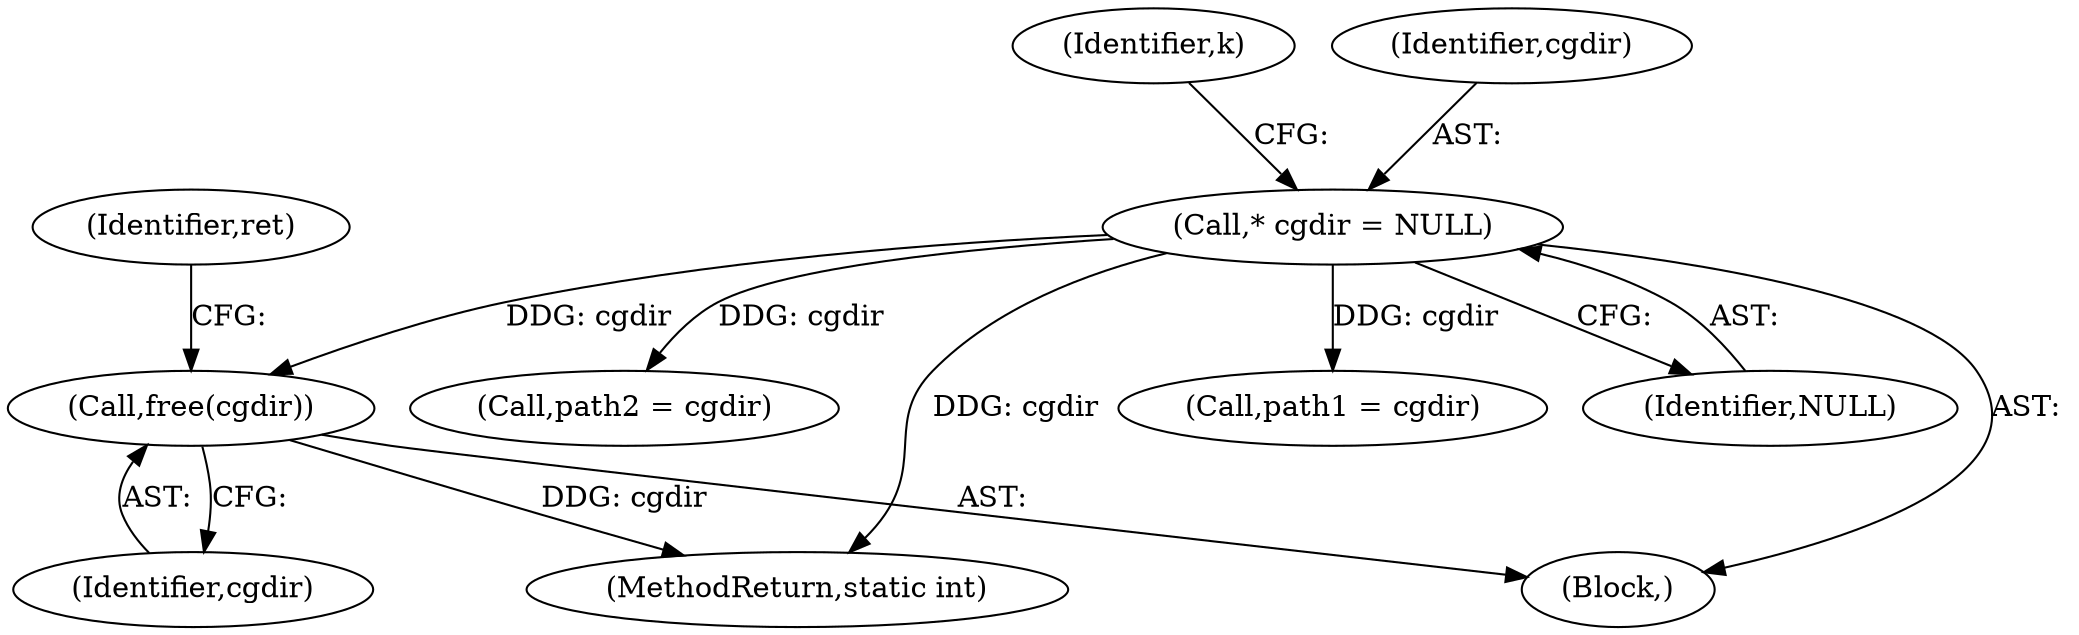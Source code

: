 digraph "0_lxcfs_a8b6c3e0537e90fba3c55910fd1b7229d54a60a7_2@API" {
"1000284" [label="(Call,free(cgdir))"];
"1000113" [label="(Call,* cgdir = NULL)"];
"1000167" [label="(Call,path2 = cgdir)"];
"1000119" [label="(Identifier,k)"];
"1000287" [label="(Identifier,ret)"];
"1000114" [label="(Identifier,cgdir)"];
"1000104" [label="(Block,)"];
"1000285" [label="(Identifier,cgdir)"];
"1000288" [label="(MethodReturn,static int)"];
"1000172" [label="(Call,path1 = cgdir)"];
"1000113" [label="(Call,* cgdir = NULL)"];
"1000115" [label="(Identifier,NULL)"];
"1000284" [label="(Call,free(cgdir))"];
"1000284" -> "1000104"  [label="AST: "];
"1000284" -> "1000285"  [label="CFG: "];
"1000285" -> "1000284"  [label="AST: "];
"1000287" -> "1000284"  [label="CFG: "];
"1000284" -> "1000288"  [label="DDG: cgdir"];
"1000113" -> "1000284"  [label="DDG: cgdir"];
"1000113" -> "1000104"  [label="AST: "];
"1000113" -> "1000115"  [label="CFG: "];
"1000114" -> "1000113"  [label="AST: "];
"1000115" -> "1000113"  [label="AST: "];
"1000119" -> "1000113"  [label="CFG: "];
"1000113" -> "1000288"  [label="DDG: cgdir"];
"1000113" -> "1000167"  [label="DDG: cgdir"];
"1000113" -> "1000172"  [label="DDG: cgdir"];
}
